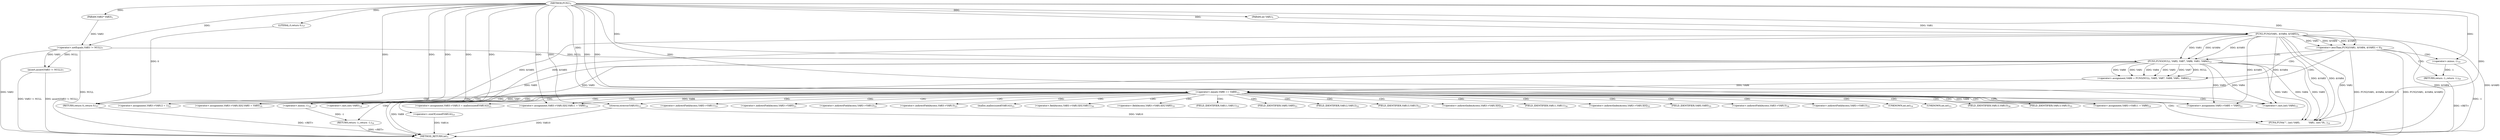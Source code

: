 digraph "FUN1" {  
"8" [label = <(METHOD,FUN1)<SUB>1</SUB>> ]
"102" [label = <(METHOD_RETURN,int)<SUB>1</SUB>> ]
"9" [label = <(PARAM,int VAR1)<SUB>1</SUB>> ]
"10" [label = <(PARAM,VAR2* VAR3)<SUB>1</SUB>> ]
"15" [label = <(assert,assert(VAR3 != NULL))<SUB>7</SUB>> ]
"32" [label = <(&lt;operator&gt;.assignment,VAR6 = FUN3(NULL, VAR5, VAR7, VAR8, VAR1, VAR4))<SUB>12</SUB>> ]
"60" [label = <(&lt;operator&gt;.assignment,VAR3-&gt;VAR11 = VAR6)<SUB>19</SUB>> ]
"65" [label = <(&lt;operator&gt;.assignment,VAR3-&gt;VAR5 = VAR5)<SUB>21</SUB>> ]
"70" [label = <(&lt;operator&gt;.assignment,VAR3-&gt;VAR12 = 1)<SUB>22</SUB>> ]
"75" [label = <(&lt;operator&gt;.assignment,VAR3-&gt;VAR13 = malloc(sizeof(VAR14)))<SUB>23</SUB>> ]
"82" [label = <(&lt;operator&gt;.assignment,VAR3-&gt;VAR13[0].VAR11 = VAR6)<SUB>34</SUB>> ]
"91" [label = <(&lt;operator&gt;.assignment,VAR3-&gt;VAR13[0].VAR5 = VAR5)<SUB>35</SUB>> ]
"100" [label = <(RETURN,return 0;,return 0;)<SUB>37</SUB>> ]
"20" [label = <(&lt;operator&gt;.lessThan,FUN2(VAR1, &amp;VAR4, &amp;VAR5) &lt; 0)<SUB>9</SUB>> ]
"42" [label = <(&lt;operator&gt;.equals,VAR6 == VAR9)<SUB>13</SUB>> ]
"101" [label = <(LITERAL,0,return 0;)<SUB>37</SUB>> ]
"16" [label = <(&lt;operator&gt;.notEquals,VAR3 != NULL)<SUB>7</SUB>> ]
"29" [label = <(RETURN,return -1;,return -1;)<SUB>10</SUB>> ]
"34" [label = <(FUN3,FUN3(NULL, VAR5, VAR7, VAR8, VAR1, VAR4))<SUB>12</SUB>> ]
"46" [label = <(FUN4,FUN4(&quot;&quot;, (int) VAR5,
            VAR1, (int) VA...)<SUB>14</SUB>> ]
"57" [label = <(RETURN,return -1;,return -1;)<SUB>16</SUB>> ]
"21" [label = <(FUN2,FUN2(VAR1, &amp;VAR4, &amp;VAR5))<SUB>9</SUB>> ]
"30" [label = <(&lt;operator&gt;.minus,-1)<SUB>10</SUB>> ]
"58" [label = <(&lt;operator&gt;.minus,-1)<SUB>16</SUB>> ]
"80" [label = <(&lt;operator&gt;.sizeOf,sizeof(VAR14))<SUB>23</SUB>> ]
"48" [label = <(&lt;operator&gt;.cast,(int) VAR5)<SUB>14</SUB>> ]
"52" [label = <(&lt;operator&gt;.cast,(int) VAR4)<SUB>15</SUB>> ]
"55" [label = <(strerror,strerror(VAR10))<SUB>15</SUB>> ]
"61" [label = <(&lt;operator&gt;.indirectFieldAccess,VAR3-&gt;VAR11)<SUB>19</SUB>> ]
"66" [label = <(&lt;operator&gt;.indirectFieldAccess,VAR3-&gt;VAR5)<SUB>21</SUB>> ]
"71" [label = <(&lt;operator&gt;.indirectFieldAccess,VAR3-&gt;VAR12)<SUB>22</SUB>> ]
"76" [label = <(&lt;operator&gt;.indirectFieldAccess,VAR3-&gt;VAR13)<SUB>23</SUB>> ]
"79" [label = <(malloc,malloc(sizeof(VAR14)))<SUB>23</SUB>> ]
"83" [label = <(&lt;operator&gt;.fieldAccess,VAR3-&gt;VAR13[0].VAR11)<SUB>34</SUB>> ]
"92" [label = <(&lt;operator&gt;.fieldAccess,VAR3-&gt;VAR13[0].VAR5)<SUB>35</SUB>> ]
"63" [label = <(FIELD_IDENTIFIER,VAR11,VAR11)<SUB>19</SUB>> ]
"68" [label = <(FIELD_IDENTIFIER,VAR5,VAR5)<SUB>21</SUB>> ]
"73" [label = <(FIELD_IDENTIFIER,VAR12,VAR12)<SUB>22</SUB>> ]
"78" [label = <(FIELD_IDENTIFIER,VAR13,VAR13)<SUB>23</SUB>> ]
"84" [label = <(&lt;operator&gt;.indirectIndexAccess,VAR3-&gt;VAR13[0])<SUB>34</SUB>> ]
"89" [label = <(FIELD_IDENTIFIER,VAR11,VAR11)<SUB>34</SUB>> ]
"93" [label = <(&lt;operator&gt;.indirectIndexAccess,VAR3-&gt;VAR13[0])<SUB>35</SUB>> ]
"98" [label = <(FIELD_IDENTIFIER,VAR5,VAR5)<SUB>35</SUB>> ]
"85" [label = <(&lt;operator&gt;.indirectFieldAccess,VAR3-&gt;VAR13)<SUB>34</SUB>> ]
"94" [label = <(&lt;operator&gt;.indirectFieldAccess,VAR3-&gt;VAR13)<SUB>35</SUB>> ]
"49" [label = <(UNKNOWN,int,int)<SUB>14</SUB>> ]
"53" [label = <(UNKNOWN,int,int)<SUB>15</SUB>> ]
"87" [label = <(FIELD_IDENTIFIER,VAR13,VAR13)<SUB>34</SUB>> ]
"96" [label = <(FIELD_IDENTIFIER,VAR13,VAR13)<SUB>35</SUB>> ]
  "57" -> "102"  [ label = "DDG: &lt;RET&gt;"] 
  "29" -> "102"  [ label = "DDG: &lt;RET&gt;"] 
  "100" -> "102"  [ label = "DDG: &lt;RET&gt;"] 
  "16" -> "102"  [ label = "DDG: VAR3"] 
  "16" -> "102"  [ label = "DDG: NULL"] 
  "15" -> "102"  [ label = "DDG: VAR3 != NULL"] 
  "15" -> "102"  [ label = "DDG: assert(VAR3 != NULL)"] 
  "21" -> "102"  [ label = "DDG: VAR1"] 
  "21" -> "102"  [ label = "DDG: &amp;VAR4"] 
  "21" -> "102"  [ label = "DDG: &amp;VAR5"] 
  "20" -> "102"  [ label = "DDG: FUN2(VAR1, &amp;VAR4, &amp;VAR5)"] 
  "20" -> "102"  [ label = "DDG: FUN2(VAR1, &amp;VAR4, &amp;VAR5) &lt; 0"] 
  "30" -> "102"  [ label = "DDG: -1"] 
  "34" -> "102"  [ label = "DDG: VAR7"] 
  "80" -> "102"  [ label = "DDG: VAR14"] 
  "55" -> "102"  [ label = "DDG: VAR10"] 
  "42" -> "102"  [ label = "DDG: VAR9"] 
  "8" -> "9"  [ label = "DDG: "] 
  "8" -> "10"  [ label = "DDG: "] 
  "34" -> "32"  [ label = "DDG: VAR8"] 
  "34" -> "32"  [ label = "DDG: VAR1"] 
  "34" -> "32"  [ label = "DDG: VAR4"] 
  "34" -> "32"  [ label = "DDG: VAR5"] 
  "34" -> "32"  [ label = "DDG: VAR7"] 
  "34" -> "32"  [ label = "DDG: NULL"] 
  "42" -> "60"  [ label = "DDG: VAR6"] 
  "8" -> "60"  [ label = "DDG: "] 
  "21" -> "65"  [ label = "DDG: &amp;VAR5"] 
  "34" -> "65"  [ label = "DDG: VAR5"] 
  "8" -> "65"  [ label = "DDG: "] 
  "8" -> "70"  [ label = "DDG: "] 
  "8" -> "82"  [ label = "DDG: "] 
  "42" -> "82"  [ label = "DDG: VAR6"] 
  "21" -> "91"  [ label = "DDG: &amp;VAR5"] 
  "8" -> "91"  [ label = "DDG: "] 
  "34" -> "91"  [ label = "DDG: VAR5"] 
  "101" -> "100"  [ label = "DDG: 0"] 
  "8" -> "100"  [ label = "DDG: "] 
  "16" -> "15"  [ label = "DDG: VAR3"] 
  "16" -> "15"  [ label = "DDG: NULL"] 
  "8" -> "101"  [ label = "DDG: "] 
  "10" -> "16"  [ label = "DDG: VAR3"] 
  "8" -> "16"  [ label = "DDG: "] 
  "21" -> "20"  [ label = "DDG: VAR1"] 
  "21" -> "20"  [ label = "DDG: &amp;VAR4"] 
  "21" -> "20"  [ label = "DDG: &amp;VAR5"] 
  "8" -> "20"  [ label = "DDG: "] 
  "30" -> "29"  [ label = "DDG: -1"] 
  "16" -> "34"  [ label = "DDG: NULL"] 
  "8" -> "34"  [ label = "DDG: "] 
  "21" -> "34"  [ label = "DDG: &amp;VAR5"] 
  "21" -> "34"  [ label = "DDG: VAR1"] 
  "21" -> "34"  [ label = "DDG: &amp;VAR4"] 
  "32" -> "42"  [ label = "DDG: VAR6"] 
  "8" -> "42"  [ label = "DDG: "] 
  "58" -> "57"  [ label = "DDG: -1"] 
  "9" -> "21"  [ label = "DDG: VAR1"] 
  "8" -> "21"  [ label = "DDG: "] 
  "8" -> "46"  [ label = "DDG: "] 
  "21" -> "46"  [ label = "DDG: &amp;VAR5"] 
  "34" -> "46"  [ label = "DDG: VAR5"] 
  "34" -> "46"  [ label = "DDG: VAR1"] 
  "21" -> "46"  [ label = "DDG: &amp;VAR4"] 
  "34" -> "46"  [ label = "DDG: VAR4"] 
  "55" -> "46"  [ label = "DDG: VAR10"] 
  "8" -> "30"  [ label = "DDG: "] 
  "21" -> "48"  [ label = "DDG: &amp;VAR5"] 
  "34" -> "48"  [ label = "DDG: VAR5"] 
  "8" -> "48"  [ label = "DDG: "] 
  "21" -> "52"  [ label = "DDG: &amp;VAR4"] 
  "34" -> "52"  [ label = "DDG: VAR4"] 
  "8" -> "52"  [ label = "DDG: "] 
  "8" -> "55"  [ label = "DDG: "] 
  "8" -> "58"  [ label = "DDG: "] 
  "20" -> "30"  [ label = "CDG: "] 
  "20" -> "34"  [ label = "CDG: "] 
  "20" -> "32"  [ label = "CDG: "] 
  "20" -> "42"  [ label = "CDG: "] 
  "20" -> "29"  [ label = "CDG: "] 
  "42" -> "94"  [ label = "CDG: "] 
  "42" -> "48"  [ label = "CDG: "] 
  "42" -> "68"  [ label = "CDG: "] 
  "42" -> "49"  [ label = "CDG: "] 
  "42" -> "60"  [ label = "CDG: "] 
  "42" -> "73"  [ label = "CDG: "] 
  "42" -> "96"  [ label = "CDG: "] 
  "42" -> "57"  [ label = "CDG: "] 
  "42" -> "89"  [ label = "CDG: "] 
  "42" -> "66"  [ label = "CDG: "] 
  "42" -> "98"  [ label = "CDG: "] 
  "42" -> "75"  [ label = "CDG: "] 
  "42" -> "52"  [ label = "CDG: "] 
  "42" -> "46"  [ label = "CDG: "] 
  "42" -> "84"  [ label = "CDG: "] 
  "42" -> "85"  [ label = "CDG: "] 
  "42" -> "92"  [ label = "CDG: "] 
  "42" -> "76"  [ label = "CDG: "] 
  "42" -> "65"  [ label = "CDG: "] 
  "42" -> "87"  [ label = "CDG: "] 
  "42" -> "91"  [ label = "CDG: "] 
  "42" -> "82"  [ label = "CDG: "] 
  "42" -> "93"  [ label = "CDG: "] 
  "42" -> "79"  [ label = "CDG: "] 
  "42" -> "80"  [ label = "CDG: "] 
  "42" -> "58"  [ label = "CDG: "] 
  "42" -> "61"  [ label = "CDG: "] 
  "42" -> "83"  [ label = "CDG: "] 
  "42" -> "71"  [ label = "CDG: "] 
  "42" -> "100"  [ label = "CDG: "] 
  "42" -> "53"  [ label = "CDG: "] 
  "42" -> "70"  [ label = "CDG: "] 
  "42" -> "63"  [ label = "CDG: "] 
  "42" -> "55"  [ label = "CDG: "] 
  "42" -> "78"  [ label = "CDG: "] 
}
